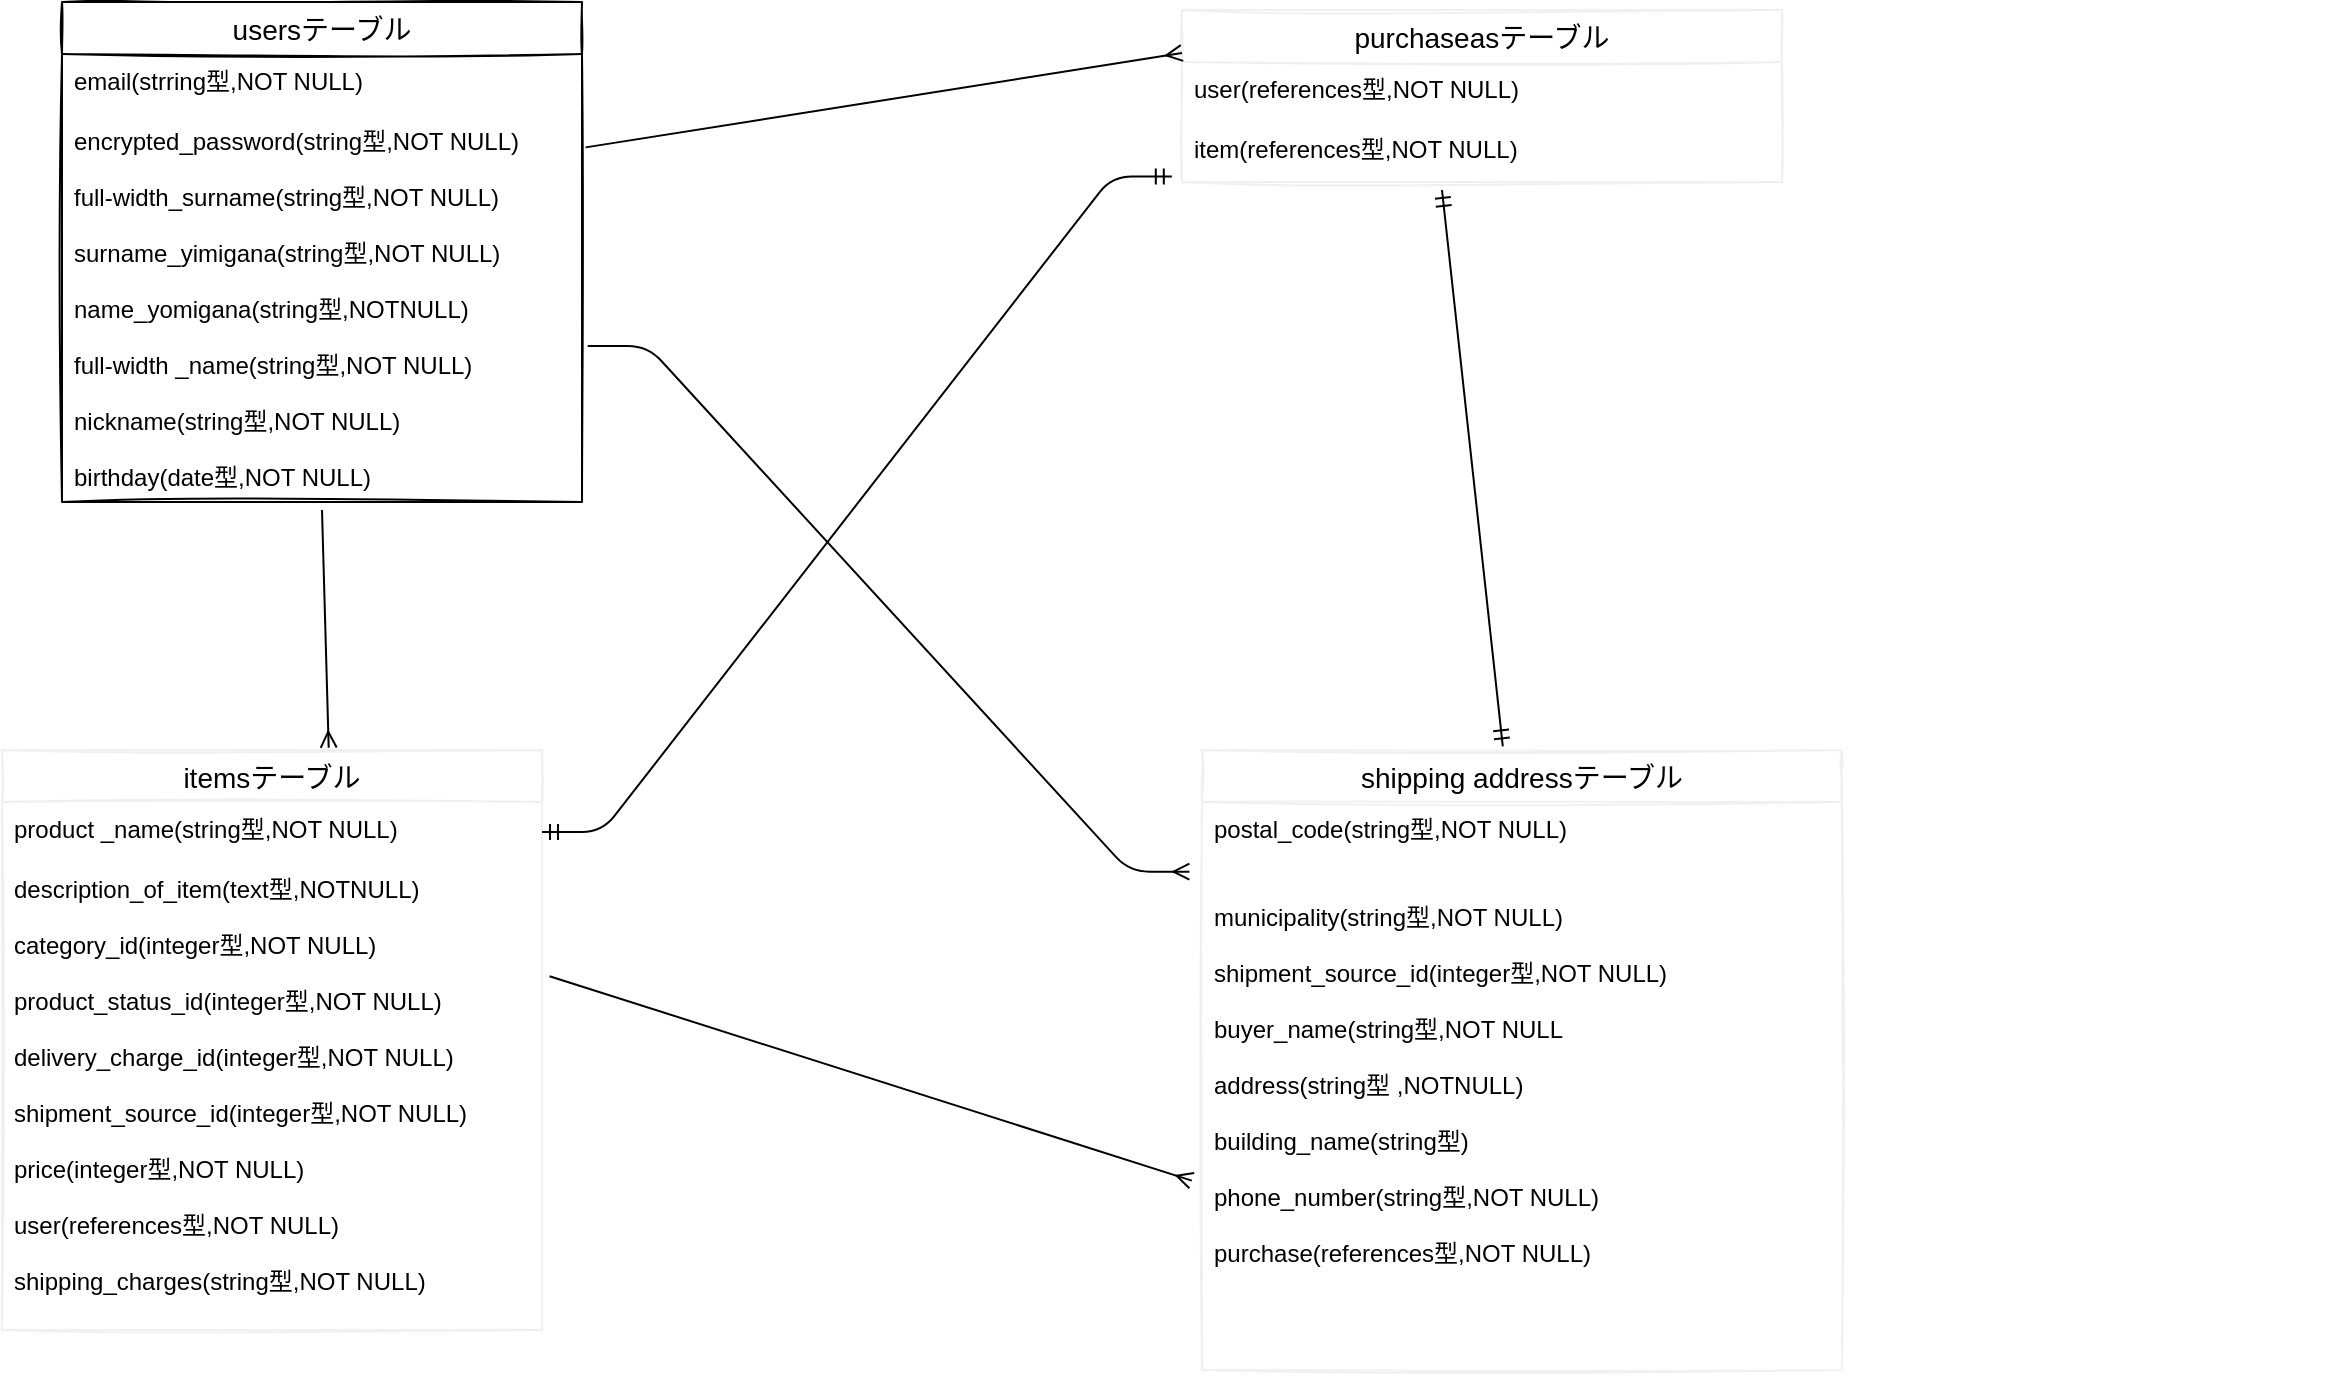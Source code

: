 <mxfile>
    <diagram id="m21VNch-wr7LKslH6Mwh" name="ページ1">
        <mxGraphModel dx="526" dy="916" grid="1" gridSize="10" guides="1" tooltips="1" connect="1" arrows="1" fold="1" page="1" pageScale="1" pageWidth="827" pageHeight="1169" math="0" shadow="0">
            <root>
                <mxCell id="0"/>
                <mxCell id="1" parent="0"/>
                <mxCell id="393" value="usersテーブル" style="swimlane;fontStyle=0;childLayout=stackLayout;horizontal=1;startSize=26;horizontalStack=0;resizeParent=1;resizeParentMax=0;resizeLast=0;collapsible=1;marginBottom=0;align=center;fontSize=14;sketch=1;" vertex="1" parent="1">
                    <mxGeometry x="50" y="176" width="260" height="250" as="geometry"/>
                </mxCell>
                <mxCell id="394" value="email(strring型,NOT NULL)&#10;&#10;&#10;" style="text;strokeColor=none;fillColor=none;spacingLeft=4;spacingRight=4;overflow=hidden;rotatable=0;points=[[0,0.5],[1,0.5]];portConstraint=eastwest;fontSize=12;" vertex="1" parent="393">
                    <mxGeometry y="26" width="260" height="30" as="geometry"/>
                </mxCell>
                <mxCell id="395" value="encrypted_password(string型,NOT NULL)&#10;&#10;full-width_surname(string型,NOT NULL)&#10;&#10;surname_yimigana(string型,NOT NULL)&#10;&#10;name_yomigana(string型,NOTNULL)&#10;&#10;full-width _name(string型,NOT NULL)&#10;&#10;nickname(string型,NOT NULL)&#10;&#10;birthday(date型,NOT NULL)&#10;&#10;&#10;&#10;&#10;&#10;" style="text;strokeColor=none;fillColor=none;spacingLeft=4;spacingRight=4;overflow=hidden;rotatable=0;points=[[0,0.5],[1,0.5]];portConstraint=eastwest;fontSize=12;" vertex="1" parent="393">
                    <mxGeometry y="56" width="260" height="194" as="geometry"/>
                </mxCell>
                <mxCell id="503" value="" style="edgeStyle=entityRelationEdgeStyle;fontSize=12;html=1;endArrow=ERmany;exitX=1.012;exitY=0.042;exitDx=0;exitDy=0;exitPerimeter=0;strokeColor=none;entryX=1.009;entryY=0.147;entryDx=0;entryDy=0;entryPerimeter=0;" edge="1" parent="1">
                    <mxGeometry width="100" height="100" relative="1" as="geometry">
                        <mxPoint x="1143.6" y="543.44" as="sourcePoint"/>
                        <mxPoint x="1042.61" y="210.41" as="targetPoint"/>
                    </mxGeometry>
                </mxCell>
                <mxCell id="513" value="itemsテーブル" style="swimlane;fontStyle=0;childLayout=stackLayout;horizontal=1;startSize=26;horizontalStack=0;resizeParent=1;resizeParentMax=0;resizeLast=0;collapsible=1;marginBottom=0;align=center;fontSize=14;sketch=1;strokeColor=#f0f0f0;" vertex="1" parent="1">
                    <mxGeometry x="20" y="550" width="270" height="290" as="geometry"/>
                </mxCell>
                <mxCell id="514" value="product _name(string型,NOT NULL)&#10;" style="text;strokeColor=none;fillColor=none;spacingLeft=4;spacingRight=4;overflow=hidden;rotatable=0;points=[[0,0.5],[1,0.5]];portConstraint=eastwest;fontSize=12;" vertex="1" parent="513">
                    <mxGeometry y="26" width="270" height="30" as="geometry"/>
                </mxCell>
                <mxCell id="516" value="description_of_item(text型,NOTNULL)&#10;&#10;category_id(integer型,NOT NULL)&#10;&#10;product_status_id(integer型,NOT NULL)&#10;&#10;delivery_charge_id(integer型,NOT NULL)&#10;&#10;shipment_source_id(integer型,NOT NULL)&#10;&#10;price(integer型,NOT NULL)&#10;&#10;user(references型,NOT NULL)&#10;&#10;shipping_charges(string型,NOT NULL)" style="text;strokeColor=none;fillColor=none;spacingLeft=4;spacingRight=4;overflow=hidden;rotatable=0;points=[[0,0.5],[1,0.5]];portConstraint=eastwest;fontSize=12;" vertex="1" parent="513">
                    <mxGeometry y="56" width="270" height="234" as="geometry"/>
                </mxCell>
                <mxCell id="517" value="purchaseasテーブル" style="swimlane;fontStyle=0;childLayout=stackLayout;horizontal=1;startSize=26;horizontalStack=0;resizeParent=1;resizeParentMax=0;resizeLast=0;collapsible=1;marginBottom=0;align=center;fontSize=14;sketch=1;strokeColor=#f0f0f0;" vertex="1" parent="1">
                    <mxGeometry x="610" y="180" width="300" height="86" as="geometry"/>
                </mxCell>
                <mxCell id="518" value="user(references型,NOT NULL)" style="text;strokeColor=none;fillColor=none;spacingLeft=4;spacingRight=4;overflow=hidden;rotatable=0;points=[[0,0.5],[1,0.5]];portConstraint=eastwest;fontSize=12;" vertex="1" parent="517">
                    <mxGeometry y="26" width="300" height="30" as="geometry"/>
                </mxCell>
                <mxCell id="520" value="item(references型,NOT NULL)" style="text;strokeColor=none;fillColor=none;spacingLeft=4;spacingRight=4;overflow=hidden;rotatable=0;points=[[0,0.5],[1,0.5]];portConstraint=eastwest;fontSize=12;" vertex="1" parent="517">
                    <mxGeometry y="56" width="300" height="30" as="geometry"/>
                </mxCell>
                <mxCell id="521" value="shipping addressテーブル" style="swimlane;fontStyle=0;childLayout=stackLayout;horizontal=1;startSize=26;horizontalStack=0;resizeParent=1;resizeParentMax=0;resizeLast=0;collapsible=1;marginBottom=0;align=center;fontSize=14;sketch=1;strokeColor=#f0f0f0;" vertex="1" parent="1">
                    <mxGeometry x="620" y="550" width="320" height="310" as="geometry"/>
                </mxCell>
                <mxCell id="522" value="postal_code(string型,NOT NULL)&#10;" style="text;strokeColor=none;fillColor=none;spacingLeft=4;spacingRight=4;overflow=hidden;rotatable=0;points=[[0,0.5],[1,0.5]];portConstraint=eastwest;fontSize=12;" vertex="1" parent="521">
                    <mxGeometry y="26" width="320" height="284" as="geometry"/>
                </mxCell>
                <mxCell id="526" value="" style="fontSize=12;html=1;endArrow=ERmany;targetPerimeterSpacing=0;exitX=1.007;exitY=0.086;exitDx=0;exitDy=0;exitPerimeter=0;entryX=0;entryY=0.25;entryDx=0;entryDy=0;" edge="1" parent="1" source="395" target="517">
                    <mxGeometry width="100" height="100" relative="1" as="geometry">
                        <mxPoint x="440" y="580" as="sourcePoint"/>
                        <mxPoint x="600" y="244" as="targetPoint"/>
                    </mxGeometry>
                </mxCell>
                <mxCell id="528" value="" style="fontSize=12;html=1;endArrow=ERmandOne;startArrow=ERmandOne;targetPerimeterSpacing=0;exitX=0.47;exitY=-0.006;exitDx=0;exitDy=0;exitPerimeter=0;" edge="1" parent="1" source="521">
                    <mxGeometry width="100" height="100" relative="1" as="geometry">
                        <mxPoint x="580" y="630" as="sourcePoint"/>
                        <mxPoint x="740" y="270" as="targetPoint"/>
                    </mxGeometry>
                </mxCell>
                <mxCell id="529" value="" style="fontSize=12;html=1;endArrow=ERmany;targetPerimeterSpacing=0;exitX=1.014;exitY=0.244;exitDx=0;exitDy=0;exitPerimeter=0;entryX=-0.017;entryY=0.679;entryDx=0;entryDy=0;entryPerimeter=0;" edge="1" parent="1" source="516" target="524">
                    <mxGeometry width="100" height="100" relative="1" as="geometry">
                        <mxPoint x="420" y="630" as="sourcePoint"/>
                        <mxPoint x="520" y="530" as="targetPoint"/>
                    </mxGeometry>
                </mxCell>
                <mxCell id="530" value="" style="edgeStyle=entityRelationEdgeStyle;fontSize=12;html=1;endArrow=ERmany;targetPerimeterSpacing=0;exitX=1.011;exitY=0.598;exitDx=0;exitDy=0;exitPerimeter=0;entryX=-0.021;entryY=0.161;entryDx=0;entryDy=0;entryPerimeter=0;" edge="1" parent="1" source="395">
                    <mxGeometry width="100" height="100" relative="1" as="geometry">
                        <mxPoint x="420" y="630" as="sourcePoint"/>
                        <mxPoint x="613.7" y="610.83" as="targetPoint"/>
                    </mxGeometry>
                </mxCell>
                <mxCell id="534" value="" style="fontSize=12;html=1;endArrow=ERmany;targetPerimeterSpacing=0;entryX=0.605;entryY=-0.004;entryDx=0;entryDy=0;entryPerimeter=0;" edge="1" parent="1" target="513">
                    <mxGeometry width="100" height="100" relative="1" as="geometry">
                        <mxPoint x="180" y="430" as="sourcePoint"/>
                        <mxPoint x="230" y="580" as="targetPoint"/>
                    </mxGeometry>
                </mxCell>
                <mxCell id="537" value="" style="edgeStyle=entityRelationEdgeStyle;fontSize=12;html=1;endArrow=ERmandOne;startArrow=ERmandOne;targetPerimeterSpacing=0;exitX=1;exitY=0.5;exitDx=0;exitDy=0;entryX=-0.017;entryY=0.908;entryDx=0;entryDy=0;entryPerimeter=0;" edge="1" parent="1" source="514" target="520">
                    <mxGeometry width="100" height="100" relative="1" as="geometry">
                        <mxPoint x="490" y="650" as="sourcePoint"/>
                        <mxPoint x="590" y="550" as="targetPoint"/>
                    </mxGeometry>
                </mxCell>
                <mxCell id="524" value="municipality(string型,NOT NULL)&#10;&#10;shipment_source_id(integer型,NOT NULL)&#10;&#10;buyer_name(string型,NOT NULL&#10;&#10;address(string型 ,NOTNULL)&#10;&#10;building_name(string型)&#10;&#10;phone_number(string型,NOT NULL)&#10;&#10;purchase(references型,NOT NULL)&#10;&#10;&#10;" style="text;strokeColor=none;fillColor=none;spacingLeft=4;spacingRight=4;overflow=hidden;rotatable=0;points=[[0,0.5],[1,0.5]];portConstraint=eastwest;fontSize=12;" vertex="1" parent="1">
                    <mxGeometry x="620" y="620" width="300" height="214" as="geometry"/>
                </mxCell>
            </root>
        </mxGraphModel>
    </diagram>
</mxfile>
